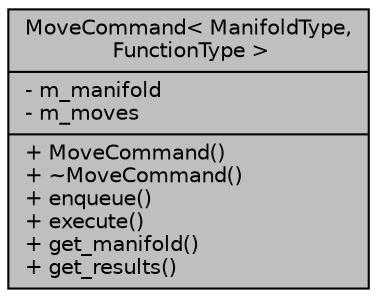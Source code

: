digraph "MoveCommand&lt; ManifoldType, FunctionType &gt;"
{
 // LATEX_PDF_SIZE
  edge [fontname="Helvetica",fontsize="10",labelfontname="Helvetica",labelfontsize="10"];
  node [fontname="Helvetica",fontsize="10",shape=record];
  Node1 [label="{MoveCommand\< ManifoldType,\l FunctionType \>\n|- m_manifold\l- m_moves\l|+ MoveCommand()\l+ ~MoveCommand()\l+ enqueue()\l+ execute()\l+ get_manifold()\l+ get_results()\l}",height=0.2,width=0.4,color="black", fillcolor="grey75", style="filled", fontcolor="black",tooltip=" "];
}
